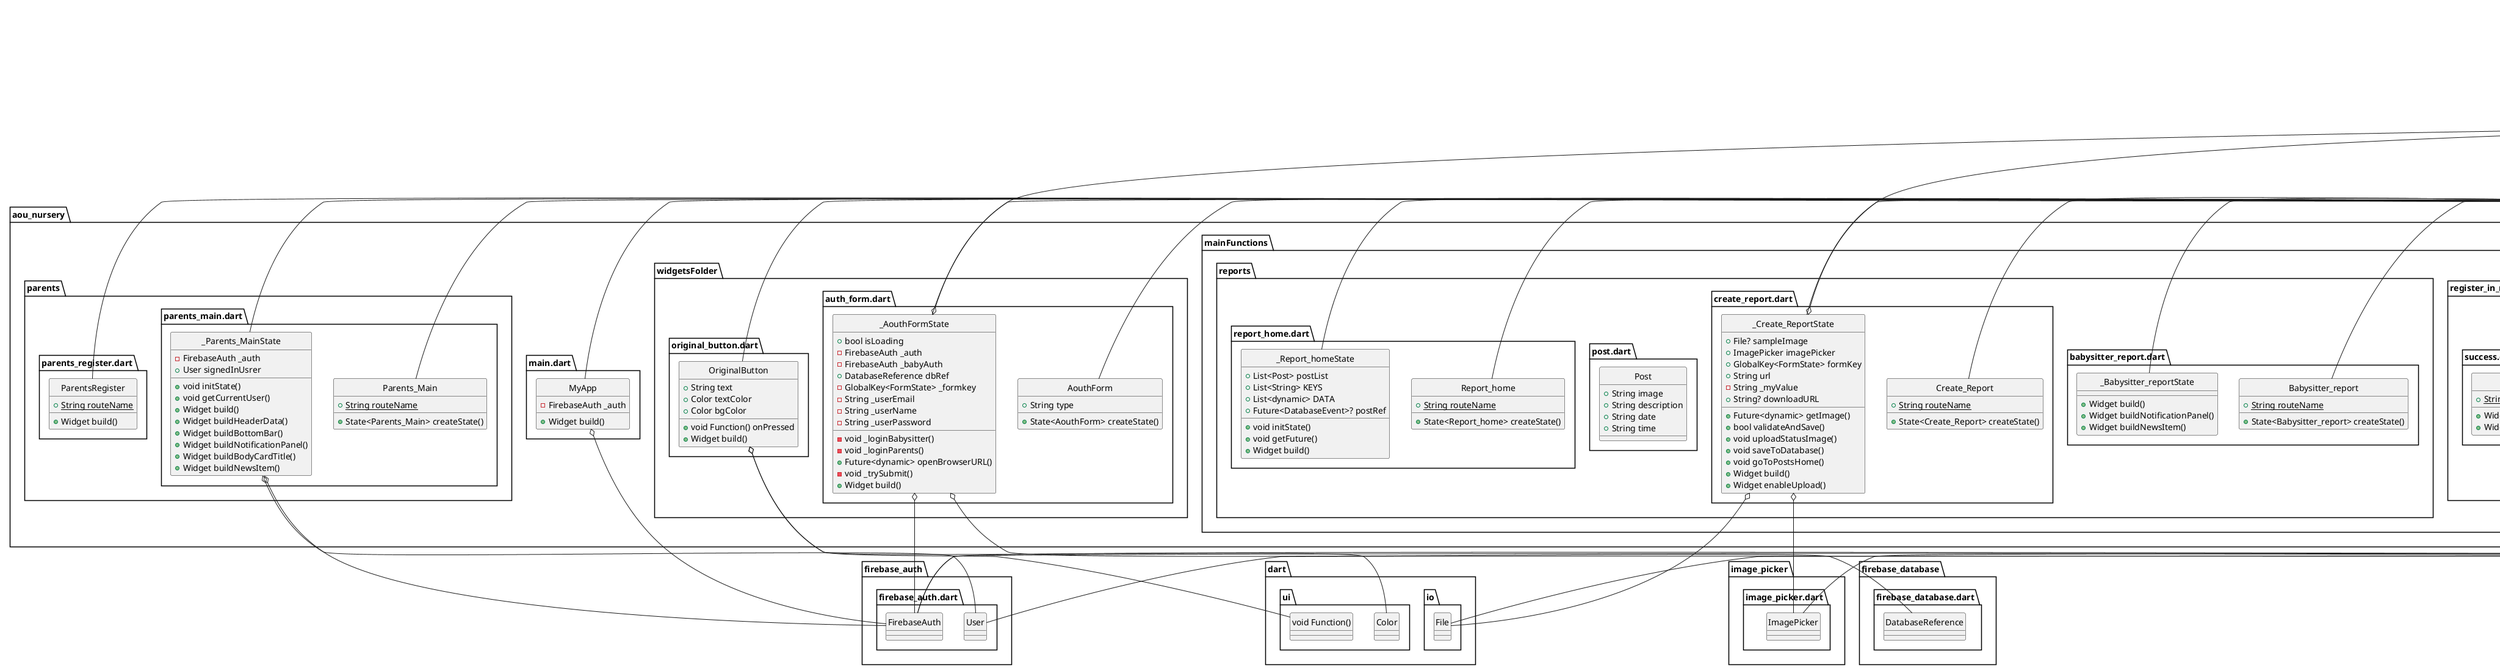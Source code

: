 @startuml Class Diagram
set namespaceSeparator ::
skinparam Style strictuml
class "aou_nursery::babysitter::babysitter_main.dart::Babysitter_Main" {
  {static} +String routeName
  +State<Babysitter_Main> createState()
}

"flutter::src::widgets::framework.dart::StatefulWidget" <|-- "aou_nursery::babysitter::babysitter_main.dart::Babysitter_Main"

class "aou_nursery::babysitter::babysitter_main.dart::_Babysitter_MainState" {
  -FirebaseAuth _auth
  +User signedInUsrer
  +Widget build()
  +Widget buildHeaderData()
  +Widget buildNotificationPanel()
  +Widget buildBodyCardTitle()
  +Widget buildNewsItem()
}

"aou_nursery::babysitter::babysitter_main.dart::_Babysitter_MainState" o-- "firebase_auth::firebase_auth.dart::FirebaseAuth"
"aou_nursery::babysitter::babysitter_main.dart::_Babysitter_MainState" o-- "firebase_auth::firebase_auth.dart::User"
"flutter::src::widgets::framework.dart::State" <|-- "aou_nursery::babysitter::babysitter_main.dart::_Babysitter_MainState"

class "aou_nursery::babysitter::children.dart::Children" {
  {static} +String routeName
  +State<Children> createState()
}

"flutter::src::widgets::framework.dart::StatefulWidget" <|-- "aou_nursery::babysitter::children.dart::Children"

class "aou_nursery::babysitter::children.dart::_ChildrenState" {
  +Stream<List<ChildInfo>> readUsers()
  +Widget buildUser()
  +Widget build()
}

"flutter::src::widgets::framework.dart::State" <|-- "aou_nursery::babysitter::children.dart::_ChildrenState"

class "aou_nursery::loginPage::babysitter_screen.dart::BabysitterLogin" {
  {static} +String routeName
  +Widget build()
}

"flutter::src::widgets::framework.dart::StatelessWidget" <|-- "aou_nursery::loginPage::babysitter_screen.dart::BabysitterLogin"

class "aou_nursery::loginPage::intro_screen.dart::IntroScreen" {
  +bool isLoding
  {static} +String routeName
  +Widget build()
}

"flutter::src::widgets::framework.dart::StatelessWidget" <|-- "aou_nursery::loginPage::intro_screen.dart::IntroScreen"

class "aou_nursery::loginPage::parents_screen.dart::ParentsLogin" {
  {static} +String routeName
  +Widget build()
}

"flutter::src::widgets::framework.dart::StatelessWidget" <|-- "aou_nursery::loginPage::parents_screen.dart::ParentsLogin"

class "aou_nursery::main.dart::MyApp" {
  -FirebaseAuth _auth
  +Widget build()
}

"aou_nursery::main.dart::MyApp" o-- "firebase_auth::firebase_auth.dart::FirebaseAuth"
"flutter::src::widgets::framework.dart::StatelessWidget" <|-- "aou_nursery::main.dart::MyApp"

class "aou_nursery::mainFunctions::chats::chat.dart::Chat_Screen" {
  {static} +String routeName
  +State<Chat_Screen> createState()
}

"flutter::src::widgets::framework.dart::StatefulWidget" <|-- "aou_nursery::mainFunctions::chats::chat.dart::Chat_Screen"

class "aou_nursery::mainFunctions::chats::chat.dart::_Chat_ScreenState" {
  +TextEditingController messageTextController
  -FirebaseAuth _auth
  +String? messageText
  +void initState()
  +void getCurrentUser()
  +Widget build()
}

"aou_nursery::mainFunctions::chats::chat.dart::_Chat_ScreenState" o-- "flutter::src::widgets::editable_text.dart::TextEditingController"
"aou_nursery::mainFunctions::chats::chat.dart::_Chat_ScreenState" o-- "firebase_auth::firebase_auth.dart::FirebaseAuth"
"flutter::src::widgets::framework.dart::State" <|-- "aou_nursery::mainFunctions::chats::chat.dart::_Chat_ScreenState"

class "aou_nursery::mainFunctions::chats::chat.dart::MessageStreamBuilder" {
  +Widget build()
}

"flutter::src::widgets::framework.dart::StatelessWidget" <|-- "aou_nursery::mainFunctions::chats::chat.dart::MessageStreamBuilder"

class "aou_nursery::mainFunctions::chats::chat.dart::MessageLine" {
  +String? sender
  +String? text
  +bool isMe
  +Widget build()
}

"flutter::src::widgets::framework.dart::StatelessWidget" <|-- "aou_nursery::mainFunctions::chats::chat.dart::MessageLine"

class "aou_nursery::mainFunctions::Nursery_photos::babysitter_pics.dart::Babysitter_uploadPics" {
  {static} +String routeName
  +State<Babysitter_uploadPics> createState()
}

"flutter::src::widgets::framework.dart::StatefulWidget" <|-- "aou_nursery::mainFunctions::Nursery_photos::babysitter_pics.dart::Babysitter_uploadPics"

class "aou_nursery::mainFunctions::Nursery_photos::babysitter_pics.dart::_Babysitter_uploadPicsState" {
  +Widget build()
  +Widget buildNotificationPanel()
  +Widget buildNewsItem()
}

"flutter::src::widgets::framework.dart::State" <|-- "aou_nursery::mainFunctions::Nursery_photos::babysitter_pics.dart::_Babysitter_uploadPicsState"

class "aou_nursery::mainFunctions::Nursery_photos::photo.dart::AddImage" {
  {static} +String routeName
  +State<AddImage> createState()
}

"flutter::src::widgets::framework.dart::StatefulWidget" <|-- "aou_nursery::mainFunctions::Nursery_photos::photo.dart::AddImage"

class "aou_nursery::mainFunctions::Nursery_photos::photo.dart::_AddImageState" {
  -File? _image
  +ImagePicker imagePicker
  +String? downloadURL
  +Future<dynamic> imagePickerMethod()
  +Future<dynamic> uploadimageMethod()
  +dynamic showSnackBar()
  +Widget build()
}

"aou_nursery::mainFunctions::Nursery_photos::photo.dart::_AddImageState" o-- "dart::io::File"
"aou_nursery::mainFunctions::Nursery_photos::photo.dart::_AddImageState" o-- "image_picker::image_picker.dart::ImagePicker"
"flutter::src::widgets::framework.dart::State" <|-- "aou_nursery::mainFunctions::Nursery_photos::photo.dart::_AddImageState"

class "aou_nursery::mainFunctions::Nursery_photos::photo_home.dart::Show_Upload" {
  {static} +String routeName
  +State<Show_Upload> createState()
}

"flutter::src::widgets::framework.dart::StatefulWidget" <|-- "aou_nursery::mainFunctions::Nursery_photos::photo_home.dart::Show_Upload"

class "aou_nursery::mainFunctions::Nursery_photos::photo_home.dart::_Show_UploadState" {

  +Widget build()
}

"flutter::src::widgets::framework.dart::State" <|-- "aou_nursery::mainFunctions::Nursery_photos::photo_home.dart::_Show_UploadState"

class "aou_nursery::mainFunctions::register_in_nursery::child_register.dart::Child_Register" {
  {static} +String routeName
  +State<Child_Register> createState()
}

"flutter::src::widgets::framework.dart::StatefulWidget" <|-- "aou_nursery::mainFunctions::register_in_nursery::child_register.dart::Child_Register"

class "aou_nursery::mainFunctions::register_in_nursery::child_register.dart::_Child_RegisterState" {
  +TextEditingController parentNameController
  +TextEditingController childNameController
  +TextEditingController childAgeController
  +TextEditingController phoneNumberController
  +TextEditingController dateTimerController
  -GlobalKey<FormState> _formkey
  -void _trySubmit()
  +Widget build()
  +Future<dynamic> creatUser()
  +Widget buildNewsItem()
}

"aou_nursery::mainFunctions::register_in_nursery::child_register.dart::_Child_RegisterState" o-- "flutter::src::widgets::editable_text.dart::TextEditingController"
"aou_nursery::mainFunctions::register_in_nursery::child_register.dart::_Child_RegisterState" o-- "flutter::src::widgets::framework.dart::GlobalKey<FormState>"
"flutter::src::widgets::framework.dart::State" <|-- "aou_nursery::mainFunctions::register_in_nursery::child_register.dart::_Child_RegisterState"

class "aou_nursery::mainFunctions::register_in_nursery::child_register.dart::ChildInfo" {

  +String id
  +String parentName
  +String childName
  +int childAge
  +int phoneNumber
  +DateTime date
  +String attend
  +Map<String, dynamic> toJson()
  {static} +ChildInfo fromJson()
}

class "aou_nursery::mainFunctions::register_in_nursery::success.dart::Success" {
  {static} +String routeName
  +Widget build()
  +Widget buildNewsItem()
}

"flutter::src::widgets::framework.dart::StatelessWidget" <|-- "aou_nursery::mainFunctions::register_in_nursery::success.dart::Success"

class "aou_nursery::mainFunctions::reports::babysitter_report.dart::Babysitter_report" {

  {static} +String routeName
  +State<Babysitter_report> createState()
}

"flutter::src::widgets::framework.dart::StatefulWidget" <|-- "aou_nursery::mainFunctions::reports::babysitter_report.dart::Babysitter_report"

class "aou_nursery::mainFunctions::reports::babysitter_report.dart::_Babysitter_reportState" {
  +Widget build()
  +Widget buildNotificationPanel()
  +Widget buildNewsItem()
}

"flutter::src::widgets::framework.dart::State" <|-- "aou_nursery::mainFunctions::reports::babysitter_report.dart::_Babysitter_reportState"

class "aou_nursery::mainFunctions::reports::create_report.dart::Create_Report" {
  {static} +String routeName
  +State<Create_Report> createState()
}

"flutter::src::widgets::framework.dart::StatefulWidget" <|-- "aou_nursery::mainFunctions::reports::create_report.dart::Create_Report"

class "aou_nursery::mainFunctions::reports::create_report.dart::_Create_ReportState" {

  +File? sampleImage
  +ImagePicker imagePicker
  +GlobalKey<FormState> formKey
  +String url
  -String _myValue
  +String? downloadURL
  +Future<dynamic> getImage()
  +bool validateAndSave()
  +void uploadStatusImage()
  +void saveToDatabase()
  +void goToPostsHome()
  +Widget build()
  +Widget enableUpload()
}

"aou_nursery::mainFunctions::reports::create_report.dart::_Create_ReportState" o-- "dart::io::File"
"aou_nursery::mainFunctions::reports::create_report.dart::_Create_ReportState" o-- "image_picker::image_picker.dart::ImagePicker"
"aou_nursery::mainFunctions::reports::create_report.dart::_Create_ReportState" o-- "flutter::src::widgets::framework.dart::GlobalKey<FormState>"
"flutter::src::widgets::framework.dart::State" <|-- "aou_nursery::mainFunctions::reports::create_report.dart::_Create_ReportState"

class "aou_nursery::mainFunctions::reports::post.dart::Post" {
  +String image
  +String description
  +String date
  +String time
}

class "aou_nursery::mainFunctions::reports::report_home.dart::Report_home" {
  {static} +String routeName
  +State<Report_home> createState()
}

"flutter::src::widgets::framework.dart::StatefulWidget" <|-- "aou_nursery::mainFunctions::reports::report_home.dart::Report_home"

class "aou_nursery::mainFunctions::reports::report_home.dart::_Report_homeState" {
  +List<Post> postList
  +List<String> KEYS
  +List<dynamic> DATA
  +Future<DatabaseEvent>? postRef
  +void initState()
  +void getFuture()
  +Widget build()
}

"flutter::src::widgets::framework.dart::State" <|-- "aou_nursery::mainFunctions::reports::report_home.dart::_Report_homeState"

class "aou_nursery::parents::parents_main.dart::Parents_Main" {
  {static} +String routeName
  +State<Parents_Main> createState()
}

"flutter::src::widgets::framework.dart::StatefulWidget" <|-- "aou_nursery::parents::parents_main.dart::Parents_Main"

class "aou_nursery::parents::parents_main.dart::_Parents_MainState" {
  -FirebaseAuth _auth
  +User signedInUsrer
  +void initState()
  +void getCurrentUser()
  +Widget build()
  +Widget buildHeaderData()
  +Widget buildBottomBar()
  +Widget buildNotificationPanel()
  +Widget buildBodyCardTitle()
  +Widget buildNewsItem()
}

"aou_nursery::parents::parents_main.dart::_Parents_MainState" o-- "firebase_auth::firebase_auth.dart::FirebaseAuth"
"aou_nursery::parents::parents_main.dart::_Parents_MainState" o-- "firebase_auth::firebase_auth.dart::User"
"flutter::src::widgets::framework.dart::State" <|-- "aou_nursery::parents::parents_main.dart::_Parents_MainState"

class "aou_nursery::parents::parents_register.dart::ParentsRegister" {
  {static} +String routeName
  +Widget build()
}

"flutter::src::widgets::framework.dart::StatelessWidget" <|-- "aou_nursery::parents::parents_register.dart::ParentsRegister"

class "aou_nursery::widgetsFolder::auth_form.dart::AouthForm" {
  +String type
  +State<AouthForm> createState()
}

"flutter::src::widgets::framework.dart::StatefulWidget" <|-- "aou_nursery::widgetsFolder::auth_form.dart::AouthForm"

class "aou_nursery::widgetsFolder::auth_form.dart::_AouthFormState" {
  +bool isLoading
  -FirebaseAuth _auth
  -FirebaseAuth _babyAuth
  +DatabaseReference dbRef
  -GlobalKey<FormState> _formkey
  -String _userEmail
  -String _userName
  -String _userPassword
  -void _loginBabysitter()
  -void _loginParents()
  +Future<dynamic> openBrowserURL()
  -void _trySubmit()
  +Widget build()
}

"aou_nursery::widgetsFolder::auth_form.dart::_AouthFormState" o-- "firebase_auth::firebase_auth.dart::FirebaseAuth"
"aou_nursery::widgetsFolder::auth_form.dart::_AouthFormState" o-- "firebase_database::firebase_database.dart::DatabaseReference"
"aou_nursery::widgetsFolder::auth_form.dart::_AouthFormState" o-- "flutter::src::widgets::framework.dart::GlobalKey<FormState>"
"flutter::src::widgets::framework.dart::State" <|-- "aou_nursery::widgetsFolder::auth_form.dart::_AouthFormState"

class "aou_nursery::widgetsFolder::original_button.dart::OriginalButton" {
  +String text
  +void Function() onPressed
  +Color textColor
  +Color bgColor
  +Widget build()
}

"aou_nursery::widgetsFolder::original_button.dart::OriginalButton" o-- "dart::ui::void Function()"
"aou_nursery::widgetsFolder::original_button.dart::OriginalButton" o-- "dart::ui::Color"
"flutter::src::widgets::framework.dart::StatelessWidget" <|-- "aou_nursery::widgetsFolder::original_button.dart::OriginalButton"


@enduml